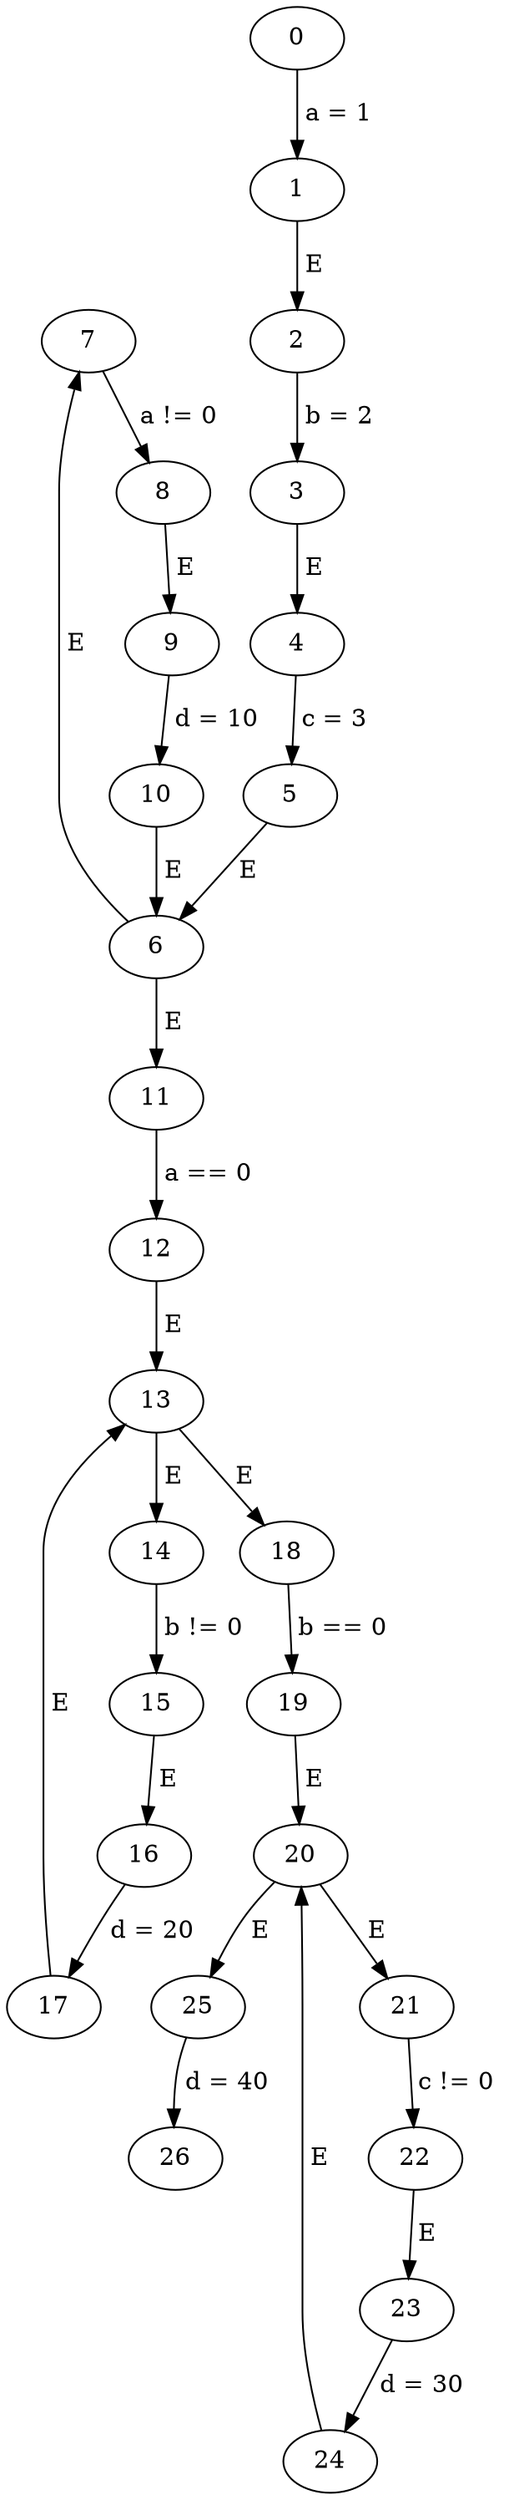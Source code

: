 // seqwhile
digraph {
	7 -> 8 [label=" a != 0 "]
	9 -> 10 [label=" d = 10 "]
	13 -> 14 [label=" E "]
	13 -> 18 [label=" E "]
	0 -> 1 [label=" a = 1 "]
	21 -> 22 [label=" c != 0 "]
	3 -> 4 [label=" E "]
	4 -> 5 [label=" c = 3 "]
	23 -> 24 [label=" d = 30 "]
	17 -> 13 [label=" E "]
	22 -> 23 [label=" E "]
	5 -> 6 [label=" E "]
	24 -> 20 [label=" E "]
	12 -> 13 [label=" E "]
	16 -> 17 [label=" d = 20 "]
	6 -> 11 [label=" E "]
	19 -> 20 [label=" E "]
	10 -> 6 [label=" E "]
	14 -> 15 [label=" b != 0 "]
	25 -> 26 [label=" d = 40 "]
	8 -> 9 [label=" E "]
	1 -> 2 [label=" E "]
	11 -> 12 [label=" a == 0 "]
	2 -> 3 [label=" b = 2 "]
	20 -> 25 [label=" E "]
	18 -> 19 [label=" b == 0 "]
	20 -> 21 [label=" E "]
	6 -> 7 [label=" E "]
	15 -> 16 [label=" E "]
}
